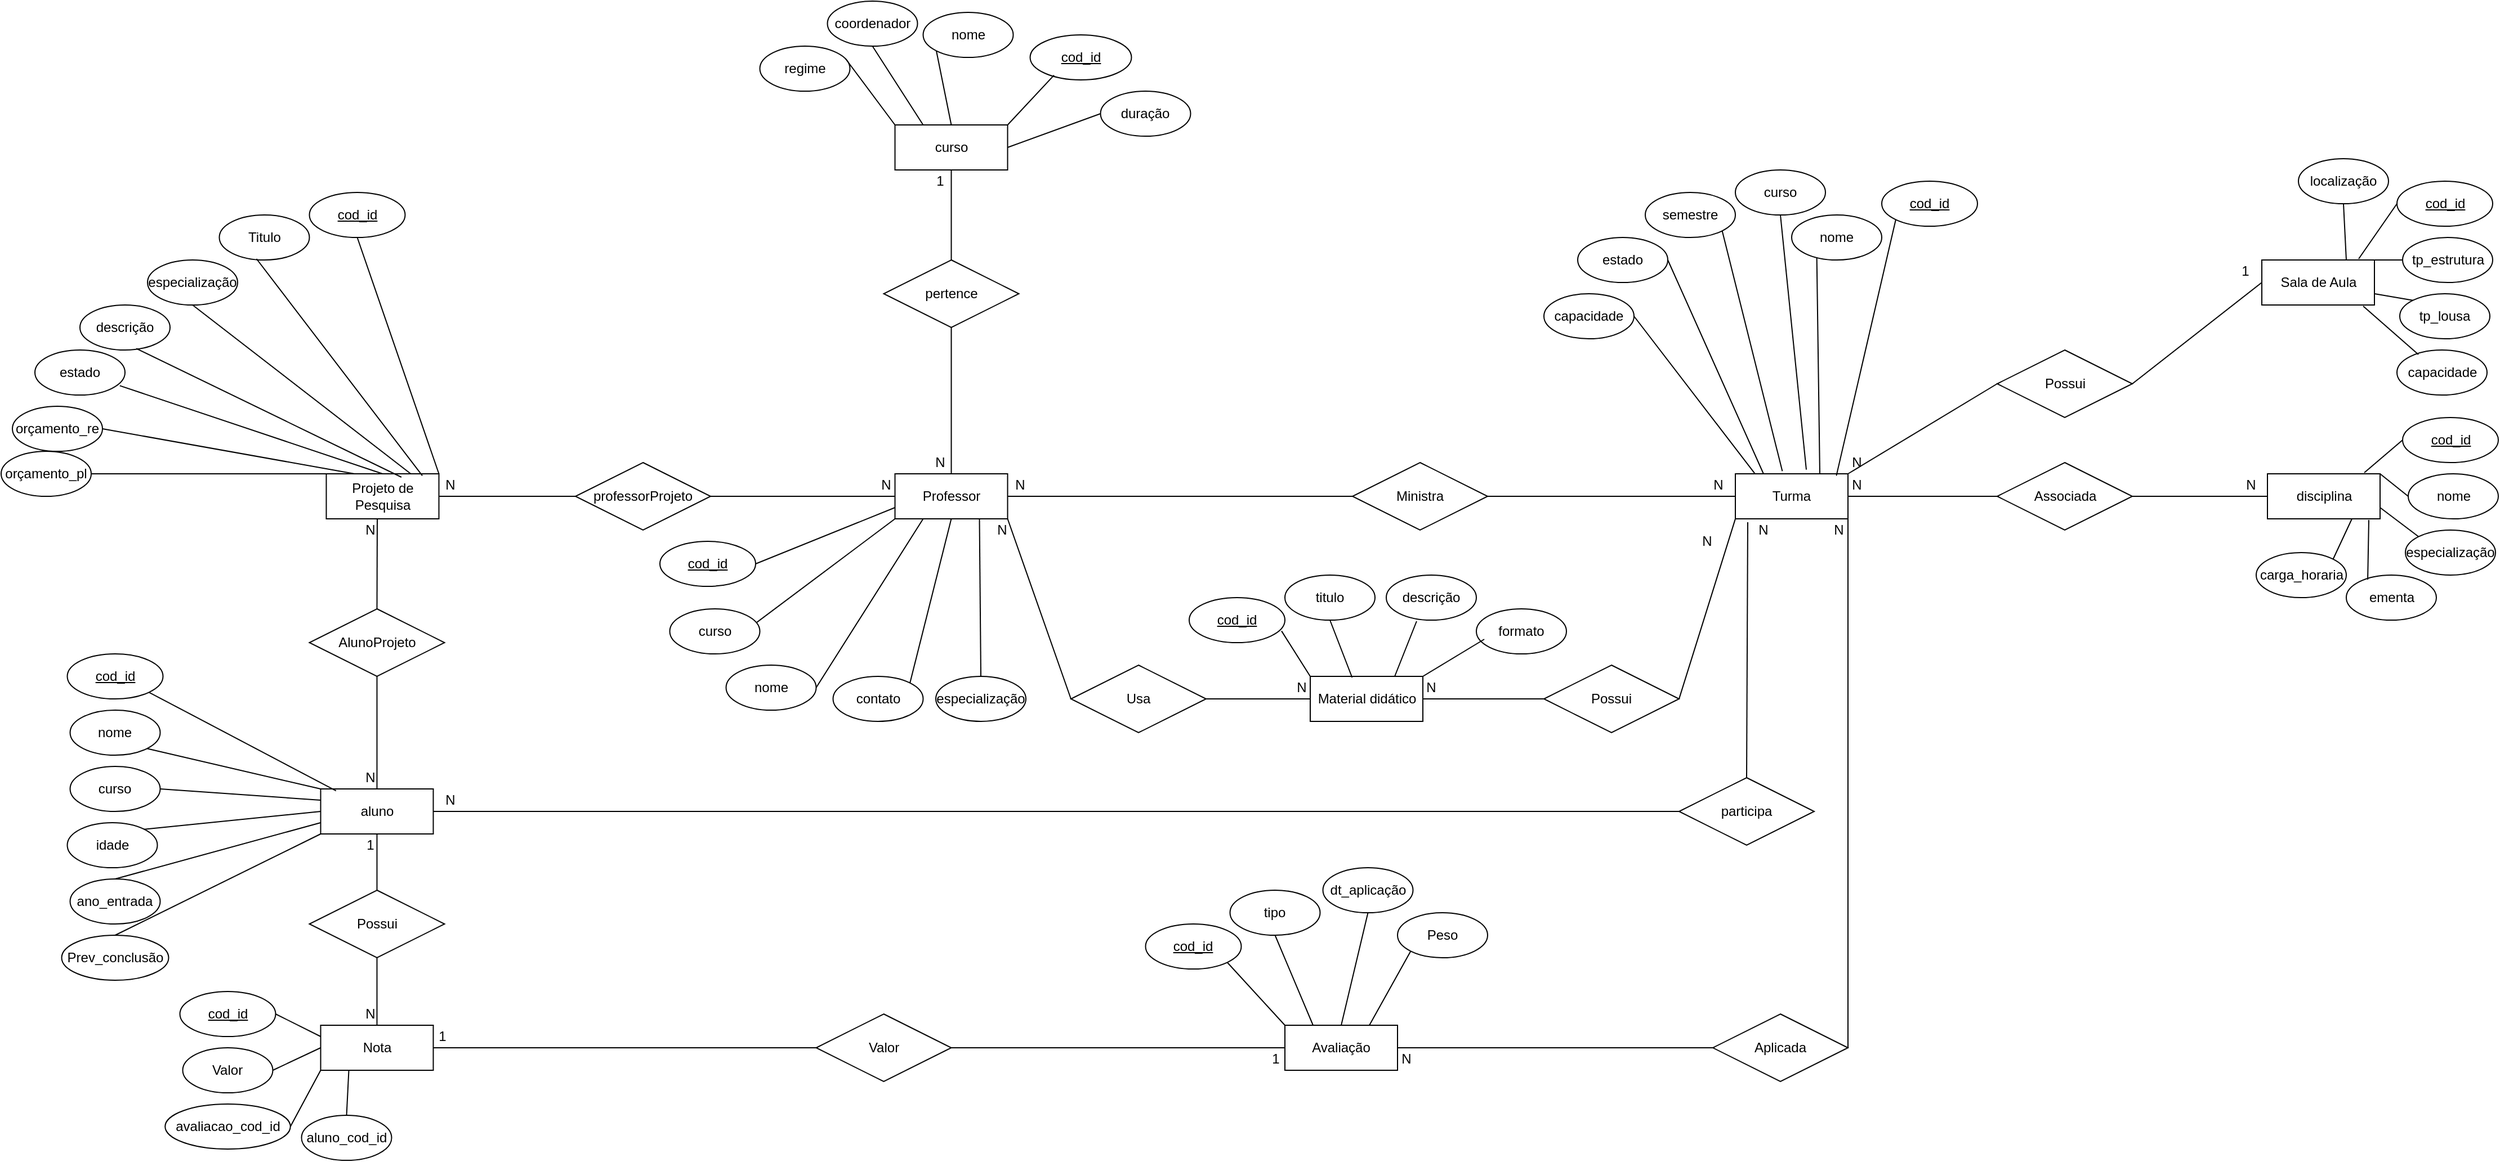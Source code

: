 <mxfile version="26.0.3">
  <diagram id="R2lEEEUBdFMjLlhIrx00" name="Page-1">
    <mxGraphModel dx="1688" dy="1549" grid="1" gridSize="10" guides="1" tooltips="1" connect="1" arrows="1" fold="1" page="1" pageScale="1" pageWidth="850" pageHeight="1100" math="0" shadow="0" extFonts="Permanent Marker^https://fonts.googleapis.com/css?family=Permanent+Marker">
      <root>
        <mxCell id="0" />
        <mxCell id="1" parent="0" />
        <mxCell id="5o25LRyIjc7nmiDNuip7-162" value="" style="group" parent="1" connectable="0" vertex="1">
          <mxGeometry x="1367.5" y="-440" width="205" height="190" as="geometry" />
        </mxCell>
        <mxCell id="5o25LRyIjc7nmiDNuip7-115" value="Sala de Aula" style="whiteSpace=wrap;html=1;align=center;" parent="5o25LRyIjc7nmiDNuip7-162" vertex="1">
          <mxGeometry y="70" width="100" height="40" as="geometry" />
        </mxCell>
        <mxCell id="5o25LRyIjc7nmiDNuip7-116" value="cod_id" style="ellipse;whiteSpace=wrap;html=1;align=center;fontStyle=4;" parent="5o25LRyIjc7nmiDNuip7-162" vertex="1">
          <mxGeometry x="120" width="85" height="40" as="geometry" />
        </mxCell>
        <mxCell id="5o25LRyIjc7nmiDNuip7-117" value="tp_estrutura" style="ellipse;whiteSpace=wrap;html=1;align=center;" parent="5o25LRyIjc7nmiDNuip7-162" vertex="1">
          <mxGeometry x="125" y="50" width="80" height="40" as="geometry" />
        </mxCell>
        <mxCell id="5o25LRyIjc7nmiDNuip7-118" value="tp_lousa" style="ellipse;whiteSpace=wrap;html=1;align=center;" parent="5o25LRyIjc7nmiDNuip7-162" vertex="1">
          <mxGeometry x="122.5" y="100" width="80" height="40" as="geometry" />
        </mxCell>
        <mxCell id="5o25LRyIjc7nmiDNuip7-119" value="capacidade" style="ellipse;whiteSpace=wrap;html=1;align=center;" parent="5o25LRyIjc7nmiDNuip7-162" vertex="1">
          <mxGeometry x="120" y="150" width="80" height="40" as="geometry" />
        </mxCell>
        <mxCell id="5o25LRyIjc7nmiDNuip7-120" value="" style="endArrow=none;html=1;rounded=0;exitX=0.86;exitY=-0.025;exitDx=0;exitDy=0;entryX=0;entryY=0.5;entryDx=0;entryDy=0;exitPerimeter=0;" parent="5o25LRyIjc7nmiDNuip7-162" source="5o25LRyIjc7nmiDNuip7-115" target="5o25LRyIjc7nmiDNuip7-116" edge="1">
          <mxGeometry relative="1" as="geometry">
            <mxPoint x="-107" y="37" as="sourcePoint" />
            <mxPoint x="-110" y="-10" as="targetPoint" />
          </mxGeometry>
        </mxCell>
        <mxCell id="5o25LRyIjc7nmiDNuip7-121" value="" style="endArrow=none;html=1;rounded=0;exitX=1;exitY=0;exitDx=0;exitDy=0;entryX=0;entryY=0.5;entryDx=0;entryDy=0;" parent="5o25LRyIjc7nmiDNuip7-162" source="5o25LRyIjc7nmiDNuip7-115" target="5o25LRyIjc7nmiDNuip7-117" edge="1">
          <mxGeometry relative="1" as="geometry">
            <mxPoint x="-97" y="47" as="sourcePoint" />
            <mxPoint x="-100" as="targetPoint" />
          </mxGeometry>
        </mxCell>
        <mxCell id="5o25LRyIjc7nmiDNuip7-122" value="" style="endArrow=none;html=1;rounded=0;exitX=1;exitY=0.75;exitDx=0;exitDy=0;entryX=0;entryY=0;entryDx=0;entryDy=0;" parent="5o25LRyIjc7nmiDNuip7-162" source="5o25LRyIjc7nmiDNuip7-115" target="5o25LRyIjc7nmiDNuip7-118" edge="1">
          <mxGeometry relative="1" as="geometry">
            <mxPoint x="-87" y="57" as="sourcePoint" />
            <mxPoint x="-90" y="10" as="targetPoint" />
          </mxGeometry>
        </mxCell>
        <mxCell id="5o25LRyIjc7nmiDNuip7-123" value="" style="endArrow=none;html=1;rounded=0;exitX=0.9;exitY=1.025;exitDx=0;exitDy=0;entryX=0.238;entryY=0.1;entryDx=0;entryDy=0;entryPerimeter=0;exitPerimeter=0;" parent="5o25LRyIjc7nmiDNuip7-162" source="5o25LRyIjc7nmiDNuip7-115" target="5o25LRyIjc7nmiDNuip7-119" edge="1">
          <mxGeometry relative="1" as="geometry">
            <mxPoint x="-77" y="67" as="sourcePoint" />
            <mxPoint x="-80" y="20" as="targetPoint" />
          </mxGeometry>
        </mxCell>
        <mxCell id="5o25LRyIjc7nmiDNuip7-124" value="localização" style="ellipse;whiteSpace=wrap;html=1;align=center;" parent="5o25LRyIjc7nmiDNuip7-162" vertex="1">
          <mxGeometry x="32.5" y="-20" width="80" height="40" as="geometry" />
        </mxCell>
        <mxCell id="5o25LRyIjc7nmiDNuip7-125" value="" style="endArrow=none;html=1;rounded=0;exitX=0.75;exitY=0;exitDx=0;exitDy=0;entryX=0.5;entryY=1;entryDx=0;entryDy=0;" parent="5o25LRyIjc7nmiDNuip7-162" source="5o25LRyIjc7nmiDNuip7-115" target="5o25LRyIjc7nmiDNuip7-124" edge="1">
          <mxGeometry relative="1" as="geometry">
            <mxPoint x="-110" y="130" as="sourcePoint" />
            <mxPoint x="-61" y="173" as="targetPoint" />
          </mxGeometry>
        </mxCell>
        <mxCell id="5o25LRyIjc7nmiDNuip7-164" value="" style="group" parent="1" connectable="0" vertex="1">
          <mxGeometry x="1362.5" y="-230" width="215" height="180" as="geometry" />
        </mxCell>
        <mxCell id="5o25LRyIjc7nmiDNuip7-39" value="disciplina" style="whiteSpace=wrap;html=1;align=center;" parent="5o25LRyIjc7nmiDNuip7-164" vertex="1">
          <mxGeometry x="10" y="50" width="100" height="40" as="geometry" />
        </mxCell>
        <mxCell id="5o25LRyIjc7nmiDNuip7-40" value="cod_id" style="ellipse;whiteSpace=wrap;html=1;align=center;fontStyle=4;" parent="5o25LRyIjc7nmiDNuip7-164" vertex="1">
          <mxGeometry x="130" width="85" height="40" as="geometry" />
        </mxCell>
        <mxCell id="5o25LRyIjc7nmiDNuip7-41" value="nome" style="ellipse;whiteSpace=wrap;html=1;align=center;" parent="5o25LRyIjc7nmiDNuip7-164" vertex="1">
          <mxGeometry x="135" y="50" width="80" height="40" as="geometry" />
        </mxCell>
        <mxCell id="5o25LRyIjc7nmiDNuip7-42" value="especialização" style="ellipse;whiteSpace=wrap;html=1;align=center;" parent="5o25LRyIjc7nmiDNuip7-164" vertex="1">
          <mxGeometry x="132.5" y="100" width="80" height="40" as="geometry" />
        </mxCell>
        <mxCell id="5o25LRyIjc7nmiDNuip7-43" value="ementa" style="ellipse;whiteSpace=wrap;html=1;align=center;" parent="5o25LRyIjc7nmiDNuip7-164" vertex="1">
          <mxGeometry x="80" y="140" width="80" height="40" as="geometry" />
        </mxCell>
        <mxCell id="5o25LRyIjc7nmiDNuip7-44" value="carga_horaria" style="ellipse;whiteSpace=wrap;html=1;align=center;" parent="5o25LRyIjc7nmiDNuip7-164" vertex="1">
          <mxGeometry y="120" width="80" height="40" as="geometry" />
        </mxCell>
        <mxCell id="5o25LRyIjc7nmiDNuip7-45" value="" style="endArrow=none;html=1;rounded=0;exitX=0.86;exitY=-0.025;exitDx=0;exitDy=0;entryX=0;entryY=0.5;entryDx=0;entryDy=0;exitPerimeter=0;" parent="5o25LRyIjc7nmiDNuip7-164" source="5o25LRyIjc7nmiDNuip7-39" target="5o25LRyIjc7nmiDNuip7-40" edge="1">
          <mxGeometry relative="1" as="geometry">
            <mxPoint x="-107" y="17" as="sourcePoint" />
            <mxPoint x="-110" y="-30" as="targetPoint" />
          </mxGeometry>
        </mxCell>
        <mxCell id="5o25LRyIjc7nmiDNuip7-46" value="" style="endArrow=none;html=1;rounded=0;exitX=1;exitY=0;exitDx=0;exitDy=0;entryX=0;entryY=0.5;entryDx=0;entryDy=0;" parent="5o25LRyIjc7nmiDNuip7-164" source="5o25LRyIjc7nmiDNuip7-39" target="5o25LRyIjc7nmiDNuip7-41" edge="1">
          <mxGeometry relative="1" as="geometry">
            <mxPoint x="-97" y="27" as="sourcePoint" />
            <mxPoint x="-100" y="-20" as="targetPoint" />
          </mxGeometry>
        </mxCell>
        <mxCell id="5o25LRyIjc7nmiDNuip7-47" value="" style="endArrow=none;html=1;rounded=0;exitX=1;exitY=0.75;exitDx=0;exitDy=0;entryX=0;entryY=0;entryDx=0;entryDy=0;" parent="5o25LRyIjc7nmiDNuip7-164" source="5o25LRyIjc7nmiDNuip7-39" target="5o25LRyIjc7nmiDNuip7-42" edge="1">
          <mxGeometry relative="1" as="geometry">
            <mxPoint x="-87" y="37" as="sourcePoint" />
            <mxPoint x="-90" y="-10" as="targetPoint" />
          </mxGeometry>
        </mxCell>
        <mxCell id="5o25LRyIjc7nmiDNuip7-48" value="" style="endArrow=none;html=1;rounded=0;exitX=0.9;exitY=1.025;exitDx=0;exitDy=0;entryX=0.238;entryY=0.1;entryDx=0;entryDy=0;entryPerimeter=0;exitPerimeter=0;" parent="5o25LRyIjc7nmiDNuip7-164" source="5o25LRyIjc7nmiDNuip7-39" target="5o25LRyIjc7nmiDNuip7-43" edge="1">
          <mxGeometry relative="1" as="geometry">
            <mxPoint x="-77" y="47" as="sourcePoint" />
            <mxPoint x="-80" as="targetPoint" />
          </mxGeometry>
        </mxCell>
        <mxCell id="5o25LRyIjc7nmiDNuip7-49" value="" style="endArrow=none;html=1;rounded=0;exitX=1;exitY=0;exitDx=0;exitDy=0;entryX=0.75;entryY=1;entryDx=0;entryDy=0;" parent="5o25LRyIjc7nmiDNuip7-164" source="5o25LRyIjc7nmiDNuip7-44" target="5o25LRyIjc7nmiDNuip7-39" edge="1">
          <mxGeometry relative="1" as="geometry">
            <mxPoint x="-67" y="57" as="sourcePoint" />
            <mxPoint x="-70" y="10" as="targetPoint" />
          </mxGeometry>
        </mxCell>
        <mxCell id="5o25LRyIjc7nmiDNuip7-255" value="N" style="text;html=1;align=center;verticalAlign=middle;whiteSpace=wrap;rounded=0;" parent="5o25LRyIjc7nmiDNuip7-164" vertex="1">
          <mxGeometry x="-20" y="50" width="30" height="20" as="geometry" />
        </mxCell>
        <mxCell id="5o25LRyIjc7nmiDNuip7-167" value="pertence" style="shape=rhombus;perimeter=rhombusPerimeter;whiteSpace=wrap;html=1;align=center;" parent="1" vertex="1">
          <mxGeometry x="143.75" y="-370" width="120" height="60" as="geometry" />
        </mxCell>
        <mxCell id="5o25LRyIjc7nmiDNuip7-169" value="" style="group" parent="1" connectable="0" vertex="1">
          <mxGeometry x="33.75" y="-600" width="382.5" height="150" as="geometry" />
        </mxCell>
        <mxCell id="5o25LRyIjc7nmiDNuip7-29" value="cod_id" style="ellipse;whiteSpace=wrap;html=1;align=center;fontStyle=4;fixDash=0;" parent="5o25LRyIjc7nmiDNuip7-169" vertex="1">
          <mxGeometry x="240" y="30" width="90" height="40" as="geometry" />
        </mxCell>
        <mxCell id="5o25LRyIjc7nmiDNuip7-8" value="" style="endArrow=none;html=1;rounded=0;exitX=0.236;exitY=0.895;exitDx=0;exitDy=0;entryX=1;entryY=0;entryDx=0;entryDy=0;fixDash=0;exitPerimeter=0;" parent="5o25LRyIjc7nmiDNuip7-169" source="5o25LRyIjc7nmiDNuip7-29" target="5o25LRyIjc7nmiDNuip7-1" edge="1">
          <mxGeometry relative="1" as="geometry">
            <mxPoint x="80" y="60" as="sourcePoint" />
            <mxPoint x="450" y="150" as="targetPoint" />
          </mxGeometry>
        </mxCell>
        <mxCell id="5o25LRyIjc7nmiDNuip7-25" value="nome" style="ellipse;whiteSpace=wrap;html=1;align=center;fixDash=0;" parent="5o25LRyIjc7nmiDNuip7-169" vertex="1">
          <mxGeometry x="145" y="10" width="80" height="40" as="geometry" />
        </mxCell>
        <mxCell id="5o25LRyIjc7nmiDNuip7-9" value="" style="endArrow=none;html=1;rounded=0;exitX=0;exitY=1;exitDx=0;exitDy=0;entryX=0.5;entryY=0;entryDx=0;entryDy=0;fixDash=0;" parent="5o25LRyIjc7nmiDNuip7-169" source="5o25LRyIjc7nmiDNuip7-25" target="5o25LRyIjc7nmiDNuip7-1" edge="1">
          <mxGeometry relative="1" as="geometry">
            <mxPoint x="190" y="40" as="sourcePoint" />
            <mxPoint x="230" y="50" as="targetPoint" />
          </mxGeometry>
        </mxCell>
        <mxCell id="5o25LRyIjc7nmiDNuip7-13" value="" style="endArrow=none;html=1;rounded=0;exitX=0;exitY=0.5;exitDx=0;exitDy=0;entryX=1;entryY=0.5;entryDx=0;entryDy=0;fixDash=0;" parent="5o25LRyIjc7nmiDNuip7-169" source="5o25LRyIjc7nmiDNuip7-28" target="5o25LRyIjc7nmiDNuip7-1" edge="1">
          <mxGeometry relative="1" as="geometry">
            <mxPoint x="120" y="220" as="sourcePoint" />
            <mxPoint x="340" y="180" as="targetPoint" />
          </mxGeometry>
        </mxCell>
        <mxCell id="5o25LRyIjc7nmiDNuip7-28" value="duração" style="ellipse;whiteSpace=wrap;html=1;align=center;fixDash=0;" parent="5o25LRyIjc7nmiDNuip7-169" vertex="1">
          <mxGeometry x="302.5" y="80" width="80" height="40" as="geometry" />
        </mxCell>
        <mxCell id="5o25LRyIjc7nmiDNuip7-1" value="curso" style="whiteSpace=wrap;html=1;align=center;fixDash=0;container=0;" parent="5o25LRyIjc7nmiDNuip7-169" vertex="1">
          <mxGeometry x="120" y="110" width="100" height="40" as="geometry" />
        </mxCell>
        <mxCell id="5o25LRyIjc7nmiDNuip7-26" value="coordenador" style="ellipse;whiteSpace=wrap;html=1;align=center;fixDash=0;" parent="5o25LRyIjc7nmiDNuip7-169" vertex="1">
          <mxGeometry x="60" width="80" height="40" as="geometry" />
        </mxCell>
        <mxCell id="5o25LRyIjc7nmiDNuip7-27" value="regime" style="ellipse;whiteSpace=wrap;html=1;align=center;fixDash=0;" parent="5o25LRyIjc7nmiDNuip7-169" vertex="1">
          <mxGeometry y="40" width="80" height="40" as="geometry" />
        </mxCell>
        <mxCell id="5o25LRyIjc7nmiDNuip7-10" value="" style="endArrow=none;html=1;rounded=0;exitX=0.5;exitY=1;exitDx=0;exitDy=0;entryX=0.25;entryY=0;entryDx=0;entryDy=0;fixDash=0;" parent="5o25LRyIjc7nmiDNuip7-169" source="5o25LRyIjc7nmiDNuip7-26" target="5o25LRyIjc7nmiDNuip7-1" edge="1">
          <mxGeometry relative="1" as="geometry">
            <mxPoint x="80" y="160" as="sourcePoint" />
            <mxPoint x="470" y="170" as="targetPoint" />
          </mxGeometry>
        </mxCell>
        <mxCell id="5o25LRyIjc7nmiDNuip7-11" value="" style="endArrow=none;html=1;rounded=0;exitX=0.95;exitY=0.275;exitDx=0;exitDy=0;entryX=0;entryY=0;entryDx=0;entryDy=0;exitPerimeter=0;fixDash=0;" parent="5o25LRyIjc7nmiDNuip7-169" source="5o25LRyIjc7nmiDNuip7-27" target="5o25LRyIjc7nmiDNuip7-1" edge="1">
          <mxGeometry relative="1" as="geometry">
            <mxPoint x="80" y="210" as="sourcePoint" />
            <mxPoint x="480" y="180" as="targetPoint" />
          </mxGeometry>
        </mxCell>
        <mxCell id="5o25LRyIjc7nmiDNuip7-170" value="" style="endArrow=none;html=1;rounded=0;exitX=0.5;exitY=0;exitDx=0;exitDy=0;entryX=0.5;entryY=1;entryDx=0;entryDy=0;" parent="1" source="5o25LRyIjc7nmiDNuip7-167" target="5o25LRyIjc7nmiDNuip7-1" edge="1">
          <mxGeometry relative="1" as="geometry">
            <mxPoint x="353.75" y="-370" as="sourcePoint" />
            <mxPoint x="388.75" y="-440" as="targetPoint" />
          </mxGeometry>
        </mxCell>
        <mxCell id="5o25LRyIjc7nmiDNuip7-171" value="" style="endArrow=none;html=1;rounded=0;exitX=0.5;exitY=0;exitDx=0;exitDy=0;entryX=0.5;entryY=1;entryDx=0;entryDy=0;" parent="1" source="5o25LRyIjc7nmiDNuip7-14" target="5o25LRyIjc7nmiDNuip7-167" edge="1">
          <mxGeometry relative="1" as="geometry">
            <mxPoint x="373.75" y="-340" as="sourcePoint" />
            <mxPoint x="408.75" y="-410" as="targetPoint" />
          </mxGeometry>
        </mxCell>
        <mxCell id="5o25LRyIjc7nmiDNuip7-172" value="professorProjeto" style="shape=rhombus;perimeter=rhombusPerimeter;whiteSpace=wrap;html=1;align=center;" parent="1" vertex="1">
          <mxGeometry x="-130" y="-190" width="120" height="60" as="geometry" />
        </mxCell>
        <mxCell id="5o25LRyIjc7nmiDNuip7-174" value="" style="endArrow=none;html=1;rounded=0;exitX=1;exitY=0.5;exitDx=0;exitDy=0;entryX=0;entryY=0.5;entryDx=0;entryDy=0;" parent="1" source="5o25LRyIjc7nmiDNuip7-139" target="5o25LRyIjc7nmiDNuip7-172" edge="1">
          <mxGeometry relative="1" as="geometry">
            <mxPoint x="-156.25" y="-220" as="sourcePoint" />
            <mxPoint x="-156.25" y="-350" as="targetPoint" />
          </mxGeometry>
        </mxCell>
        <mxCell id="5o25LRyIjc7nmiDNuip7-179" value="Ministra" style="shape=rhombus;perimeter=rhombusPerimeter;whiteSpace=wrap;html=1;align=center;" parent="1" vertex="1">
          <mxGeometry x="560" y="-190" width="120" height="60" as="geometry" />
        </mxCell>
        <mxCell id="5o25LRyIjc7nmiDNuip7-181" value="" style="endArrow=none;html=1;rounded=0;exitX=1;exitY=0.5;exitDx=0;exitDy=0;entryX=0;entryY=0.5;entryDx=0;entryDy=0;" parent="1" source="5o25LRyIjc7nmiDNuip7-179" target="5o25LRyIjc7nmiDNuip7-50" edge="1">
          <mxGeometry relative="1" as="geometry">
            <mxPoint x="753" as="sourcePoint" />
            <mxPoint x="810" y="-160" as="targetPoint" />
          </mxGeometry>
        </mxCell>
        <mxCell id="5o25LRyIjc7nmiDNuip7-182" value="" style="endArrow=none;html=1;rounded=0;exitX=0;exitY=0.5;exitDx=0;exitDy=0;entryX=1;entryY=0.5;entryDx=0;entryDy=0;" parent="1" source="5o25LRyIjc7nmiDNuip7-179" target="5o25LRyIjc7nmiDNuip7-14" edge="1">
          <mxGeometry relative="1" as="geometry">
            <mxPoint x="373.75" y="-160" as="sourcePoint" />
            <mxPoint x="463.75" y="-90" as="targetPoint" />
          </mxGeometry>
        </mxCell>
        <mxCell id="5o25LRyIjc7nmiDNuip7-183" value="Associada" style="shape=rhombus;perimeter=rhombusPerimeter;whiteSpace=wrap;html=1;align=center;" parent="1" vertex="1">
          <mxGeometry x="1132.5" y="-190" width="120" height="60" as="geometry" />
        </mxCell>
        <mxCell id="5o25LRyIjc7nmiDNuip7-184" value="" style="endArrow=none;html=1;rounded=0;exitX=0;exitY=0.5;exitDx=0;exitDy=0;entryX=1;entryY=0.5;entryDx=0;entryDy=0;" parent="1" source="5o25LRyIjc7nmiDNuip7-183" target="5o25LRyIjc7nmiDNuip7-50" edge="1">
          <mxGeometry relative="1" as="geometry">
            <mxPoint x="865.5" y="20" as="sourcePoint" />
            <mxPoint x="752.5" y="-80" as="targetPoint" />
          </mxGeometry>
        </mxCell>
        <mxCell id="5o25LRyIjc7nmiDNuip7-185" value="" style="endArrow=none;html=1;rounded=0;exitX=0;exitY=0.5;exitDx=0;exitDy=0;entryX=1;entryY=0.5;entryDx=0;entryDy=0;" parent="1" source="5o25LRyIjc7nmiDNuip7-39" target="5o25LRyIjc7nmiDNuip7-183" edge="1">
          <mxGeometry relative="1" as="geometry">
            <mxPoint x="875.5" y="30" as="sourcePoint" />
            <mxPoint x="762.5" y="-70" as="targetPoint" />
          </mxGeometry>
        </mxCell>
        <mxCell id="5o25LRyIjc7nmiDNuip7-186" value="Possui" style="shape=rhombus;perimeter=rhombusPerimeter;whiteSpace=wrap;html=1;align=center;" parent="1" vertex="1">
          <mxGeometry x="1132.5" y="-290" width="120" height="60" as="geometry" />
        </mxCell>
        <mxCell id="5o25LRyIjc7nmiDNuip7-187" value="" style="endArrow=none;html=1;rounded=0;exitX=0;exitY=0.5;exitDx=0;exitDy=0;entryX=1;entryY=0.5;entryDx=0;entryDy=0;" parent="1" source="5o25LRyIjc7nmiDNuip7-115" target="5o25LRyIjc7nmiDNuip7-186" edge="1">
          <mxGeometry relative="1" as="geometry">
            <mxPoint x="1120" y="-60" as="sourcePoint" />
            <mxPoint x="1000" y="-60" as="targetPoint" />
          </mxGeometry>
        </mxCell>
        <mxCell id="5o25LRyIjc7nmiDNuip7-188" value="" style="endArrow=none;html=1;rounded=0;exitX=0;exitY=0.5;exitDx=0;exitDy=0;entryX=1;entryY=0;entryDx=0;entryDy=0;" parent="1" source="5o25LRyIjc7nmiDNuip7-186" target="5o25LRyIjc7nmiDNuip7-50" edge="1">
          <mxGeometry relative="1" as="geometry">
            <mxPoint x="1130" y="-50" as="sourcePoint" />
            <mxPoint x="1062.5" y="-190" as="targetPoint" />
          </mxGeometry>
        </mxCell>
        <mxCell id="5o25LRyIjc7nmiDNuip7-55" value="nome" style="ellipse;whiteSpace=wrap;html=1;align=center;container=0;" parent="1" vertex="1">
          <mxGeometry x="950" y="-410" width="80" height="40" as="geometry" />
        </mxCell>
        <mxCell id="5o25LRyIjc7nmiDNuip7-58" value="" style="endArrow=none;html=1;rounded=0;exitX=0.75;exitY=0;exitDx=0;exitDy=0;entryX=0.279;entryY=0.958;entryDx=0;entryDy=0;entryPerimeter=0;" parent="1" source="5o25LRyIjc7nmiDNuip7-50" target="5o25LRyIjc7nmiDNuip7-55" edge="1">
          <mxGeometry relative="1" as="geometry">
            <mxPoint x="1120" y="-220" as="sourcePoint" />
            <mxPoint x="1144" y="-290" as="targetPoint" />
          </mxGeometry>
        </mxCell>
        <mxCell id="5o25LRyIjc7nmiDNuip7-194" value="Usa" style="shape=rhombus;perimeter=rhombusPerimeter;whiteSpace=wrap;html=1;align=center;" parent="1" vertex="1">
          <mxGeometry x="310" y="-10" width="120" height="60" as="geometry" />
        </mxCell>
        <mxCell id="5o25LRyIjc7nmiDNuip7-195" value="Possui" style="shape=rhombus;perimeter=rhombusPerimeter;whiteSpace=wrap;html=1;align=center;" parent="1" vertex="1">
          <mxGeometry x="730" y="-10" width="120" height="60" as="geometry" />
        </mxCell>
        <mxCell id="5o25LRyIjc7nmiDNuip7-200" value="" style="group" parent="1" connectable="0" vertex="1">
          <mxGeometry x="415" y="-90" width="335" height="130" as="geometry" />
        </mxCell>
        <mxCell id="5o25LRyIjc7nmiDNuip7-198" value="" style="endArrow=none;html=1;rounded=0;exitX=1;exitY=0.5;exitDx=0;exitDy=0;entryX=0;entryY=0.5;entryDx=0;entryDy=0;" parent="5o25LRyIjc7nmiDNuip7-200" source="5o25LRyIjc7nmiDNuip7-194" target="5o25LRyIjc7nmiDNuip7-126" edge="1">
          <mxGeometry relative="1" as="geometry">
            <mxPoint x="-25" y="270" as="sourcePoint" />
            <mxPoint x="-145" y="270" as="targetPoint" />
          </mxGeometry>
        </mxCell>
        <mxCell id="5o25LRyIjc7nmiDNuip7-199" value="" style="endArrow=none;html=1;rounded=0;exitX=1;exitY=0.5;exitDx=0;exitDy=0;entryX=0;entryY=0.5;entryDx=0;entryDy=0;" parent="5o25LRyIjc7nmiDNuip7-200" source="5o25LRyIjc7nmiDNuip7-126" target="5o25LRyIjc7nmiDNuip7-195" edge="1">
          <mxGeometry relative="1" as="geometry">
            <mxPoint x="-15" y="280" as="sourcePoint" />
            <mxPoint x="-135" y="280" as="targetPoint" />
          </mxGeometry>
        </mxCell>
        <mxCell id="5o25LRyIjc7nmiDNuip7-126" value="Material didático" style="whiteSpace=wrap;html=1;align=center;" parent="5o25LRyIjc7nmiDNuip7-200" vertex="1">
          <mxGeometry x="107.5" y="90" width="100" height="40" as="geometry" />
        </mxCell>
        <mxCell id="5o25LRyIjc7nmiDNuip7-127" value="descrição" style="ellipse;whiteSpace=wrap;html=1;align=center;" parent="5o25LRyIjc7nmiDNuip7-200" vertex="1">
          <mxGeometry x="175" width="80" height="40" as="geometry" />
        </mxCell>
        <mxCell id="5o25LRyIjc7nmiDNuip7-128" value="formato" style="ellipse;whiteSpace=wrap;html=1;align=center;" parent="5o25LRyIjc7nmiDNuip7-200" vertex="1">
          <mxGeometry x="255" y="30" width="80" height="40" as="geometry" />
        </mxCell>
        <mxCell id="5o25LRyIjc7nmiDNuip7-131" value="titulo" style="ellipse;whiteSpace=wrap;html=1;align=center;" parent="5o25LRyIjc7nmiDNuip7-200" vertex="1">
          <mxGeometry x="85" width="80" height="40" as="geometry" />
        </mxCell>
        <mxCell id="5o25LRyIjc7nmiDNuip7-132" value="cod_id" style="ellipse;whiteSpace=wrap;html=1;align=center;fontStyle=4;" parent="5o25LRyIjc7nmiDNuip7-200" vertex="1">
          <mxGeometry y="20" width="85" height="40" as="geometry" />
        </mxCell>
        <mxCell id="5o25LRyIjc7nmiDNuip7-133" value="" style="endArrow=none;html=1;rounded=0;entryX=0.965;entryY=0.742;entryDx=0;entryDy=0;exitX=0;exitY=0;exitDx=0;exitDy=0;entryPerimeter=0;" parent="5o25LRyIjc7nmiDNuip7-200" source="5o25LRyIjc7nmiDNuip7-126" target="5o25LRyIjc7nmiDNuip7-132" edge="1">
          <mxGeometry relative="1" as="geometry">
            <mxPoint x="162.5" y="70" as="sourcePoint" />
            <mxPoint x="331.5" y="-30" as="targetPoint" />
          </mxGeometry>
        </mxCell>
        <mxCell id="5o25LRyIjc7nmiDNuip7-134" value="" style="endArrow=none;html=1;rounded=0;exitX=0.372;exitY=0.025;exitDx=0;exitDy=0;entryX=0.5;entryY=1;entryDx=0;entryDy=0;exitPerimeter=0;" parent="5o25LRyIjc7nmiDNuip7-200" source="5o25LRyIjc7nmiDNuip7-126" target="5o25LRyIjc7nmiDNuip7-131" edge="1">
          <mxGeometry relative="1" as="geometry">
            <mxPoint x="327.5" y="50" as="sourcePoint" />
            <mxPoint x="351.5" y="-20" as="targetPoint" />
          </mxGeometry>
        </mxCell>
        <mxCell id="5o25LRyIjc7nmiDNuip7-135" value="" style="endArrow=none;html=1;rounded=0;exitX=0.75;exitY=0;exitDx=0;exitDy=0;entryX=0.337;entryY=1.025;entryDx=0;entryDy=0;entryPerimeter=0;" parent="5o25LRyIjc7nmiDNuip7-200" source="5o25LRyIjc7nmiDNuip7-126" target="5o25LRyIjc7nmiDNuip7-127" edge="1">
          <mxGeometry relative="1" as="geometry">
            <mxPoint x="337.5" y="60" as="sourcePoint" />
            <mxPoint x="361.5" y="-10" as="targetPoint" />
          </mxGeometry>
        </mxCell>
        <mxCell id="5o25LRyIjc7nmiDNuip7-136" value="" style="endArrow=none;html=1;rounded=0;exitX=1;exitY=0;exitDx=0;exitDy=0;entryX=0.088;entryY=0.675;entryDx=0;entryDy=0;entryPerimeter=0;" parent="5o25LRyIjc7nmiDNuip7-200" source="5o25LRyIjc7nmiDNuip7-126" target="5o25LRyIjc7nmiDNuip7-128" edge="1">
          <mxGeometry relative="1" as="geometry">
            <mxPoint x="347.5" y="70" as="sourcePoint" />
            <mxPoint x="371.5" as="targetPoint" />
          </mxGeometry>
        </mxCell>
        <mxCell id="5o25LRyIjc7nmiDNuip7-251" value="N" style="text;html=1;align=center;verticalAlign=middle;whiteSpace=wrap;rounded=0;" parent="5o25LRyIjc7nmiDNuip7-200" vertex="1">
          <mxGeometry x="85" y="90" width="30" height="20" as="geometry" />
        </mxCell>
        <mxCell id="5o25LRyIjc7nmiDNuip7-254" value="N" style="text;html=1;align=center;verticalAlign=middle;whiteSpace=wrap;rounded=0;" parent="5o25LRyIjc7nmiDNuip7-200" vertex="1">
          <mxGeometry x="200" y="90" width="30" height="20" as="geometry" />
        </mxCell>
        <mxCell id="5o25LRyIjc7nmiDNuip7-201" value="AlunoProjeto" style="shape=rhombus;perimeter=rhombusPerimeter;whiteSpace=wrap;html=1;align=center;" parent="1" vertex="1">
          <mxGeometry x="-366.25" y="-60" width="120" height="60" as="geometry" />
        </mxCell>
        <mxCell id="5o25LRyIjc7nmiDNuip7-139" value="Projeto de Pesquisa" style="whiteSpace=wrap;html=1;align=center;" parent="1" vertex="1">
          <mxGeometry x="-351.25" y="-180" width="100" height="40" as="geometry" />
        </mxCell>
        <mxCell id="5o25LRyIjc7nmiDNuip7-140" value="cod_id" style="ellipse;whiteSpace=wrap;html=1;align=center;fontStyle=4;" parent="1" vertex="1">
          <mxGeometry x="-366.25" y="-430" width="85" height="40" as="geometry" />
        </mxCell>
        <mxCell id="5o25LRyIjc7nmiDNuip7-141" value="Titulo" style="ellipse;whiteSpace=wrap;html=1;align=center;" parent="1" vertex="1">
          <mxGeometry x="-446.25" y="-410" width="80" height="40" as="geometry" />
        </mxCell>
        <mxCell id="5o25LRyIjc7nmiDNuip7-142" value="especialização" style="ellipse;whiteSpace=wrap;html=1;align=center;" parent="1" vertex="1">
          <mxGeometry x="-510" y="-370" width="80" height="40" as="geometry" />
        </mxCell>
        <mxCell id="5o25LRyIjc7nmiDNuip7-143" value="descrição" style="ellipse;whiteSpace=wrap;html=1;align=center;" parent="1" vertex="1">
          <mxGeometry x="-570" y="-330" width="80" height="40" as="geometry" />
        </mxCell>
        <mxCell id="5o25LRyIjc7nmiDNuip7-144" value="" style="endArrow=none;html=1;rounded=0;exitX=1;exitY=0;exitDx=0;exitDy=0;entryX=0.5;entryY=1;entryDx=0;entryDy=0;" parent="1" source="5o25LRyIjc7nmiDNuip7-139" target="5o25LRyIjc7nmiDNuip7-140" edge="1">
          <mxGeometry relative="1" as="geometry">
            <mxPoint x="-458.25" y="-213" as="sourcePoint" />
            <mxPoint x="-461.25" y="-260" as="targetPoint" />
          </mxGeometry>
        </mxCell>
        <mxCell id="5o25LRyIjc7nmiDNuip7-145" value="" style="endArrow=none;html=1;rounded=0;exitX=0.853;exitY=0.042;exitDx=0;exitDy=0;entryX=0.413;entryY=0.975;entryDx=0;entryDy=0;exitPerimeter=0;entryPerimeter=0;" parent="1" source="5o25LRyIjc7nmiDNuip7-139" target="5o25LRyIjc7nmiDNuip7-141" edge="1">
          <mxGeometry relative="1" as="geometry">
            <mxPoint x="-448.25" y="-203" as="sourcePoint" />
            <mxPoint x="-451.25" y="-250" as="targetPoint" />
          </mxGeometry>
        </mxCell>
        <mxCell id="5o25LRyIjc7nmiDNuip7-146" value="" style="endArrow=none;html=1;rounded=0;exitX=0.75;exitY=0;exitDx=0;exitDy=0;entryX=0.5;entryY=1;entryDx=0;entryDy=0;" parent="1" source="5o25LRyIjc7nmiDNuip7-139" target="5o25LRyIjc7nmiDNuip7-142" edge="1">
          <mxGeometry relative="1" as="geometry">
            <mxPoint x="-438.25" y="-193" as="sourcePoint" />
            <mxPoint x="-441.25" y="-240" as="targetPoint" />
          </mxGeometry>
        </mxCell>
        <mxCell id="5o25LRyIjc7nmiDNuip7-147" value="" style="endArrow=none;html=1;rounded=0;exitX=0.667;exitY=0.075;exitDx=0;exitDy=0;entryX=0.625;entryY=0.967;entryDx=0;entryDy=0;exitPerimeter=0;entryPerimeter=0;" parent="1" source="5o25LRyIjc7nmiDNuip7-139" target="5o25LRyIjc7nmiDNuip7-143" edge="1">
          <mxGeometry relative="1" as="geometry">
            <mxPoint x="-428.25" y="-183" as="sourcePoint" />
            <mxPoint x="-431.25" y="-230" as="targetPoint" />
          </mxGeometry>
        </mxCell>
        <mxCell id="5o25LRyIjc7nmiDNuip7-148" value="orçamento_pl" style="ellipse;whiteSpace=wrap;html=1;align=center;" parent="1" vertex="1">
          <mxGeometry x="-640" y="-200" width="80" height="40" as="geometry" />
        </mxCell>
        <mxCell id="5o25LRyIjc7nmiDNuip7-149" value="" style="endArrow=none;html=1;rounded=0;exitX=0;exitY=0;exitDx=0;exitDy=0;entryX=1;entryY=0.5;entryDx=0;entryDy=0;" parent="1" source="5o25LRyIjc7nmiDNuip7-139" target="5o25LRyIjc7nmiDNuip7-148" edge="1">
          <mxGeometry relative="1" as="geometry">
            <mxPoint x="-461.25" y="-120" as="sourcePoint" />
            <mxPoint x="-486.25" y="-250" as="targetPoint" />
          </mxGeometry>
        </mxCell>
        <mxCell id="5o25LRyIjc7nmiDNuip7-150" value="orçamento_re" style="ellipse;whiteSpace=wrap;html=1;align=center;" parent="1" vertex="1">
          <mxGeometry x="-630" y="-240" width="80" height="40" as="geometry" />
        </mxCell>
        <mxCell id="5o25LRyIjc7nmiDNuip7-151" value="estado" style="ellipse;whiteSpace=wrap;html=1;align=center;" parent="1" vertex="1">
          <mxGeometry x="-610" y="-290" width="80" height="40" as="geometry" />
        </mxCell>
        <mxCell id="5o25LRyIjc7nmiDNuip7-152" value="" style="endArrow=none;html=1;rounded=0;exitX=0.5;exitY=0;exitDx=0;exitDy=0;entryX=0.942;entryY=0.792;entryDx=0;entryDy=0;entryPerimeter=0;" parent="1" source="5o25LRyIjc7nmiDNuip7-139" target="5o25LRyIjc7nmiDNuip7-151" edge="1">
          <mxGeometry relative="1" as="geometry">
            <mxPoint x="-456.25" y="-270" as="sourcePoint" />
            <mxPoint x="-461.25" y="-230" as="targetPoint" />
          </mxGeometry>
        </mxCell>
        <mxCell id="5o25LRyIjc7nmiDNuip7-153" value="" style="endArrow=none;html=1;rounded=0;exitX=0.25;exitY=0;exitDx=0;exitDy=0;entryX=1;entryY=0.5;entryDx=0;entryDy=0;" parent="1" source="5o25LRyIjc7nmiDNuip7-139" target="5o25LRyIjc7nmiDNuip7-150" edge="1">
          <mxGeometry relative="1" as="geometry">
            <mxPoint x="-446.25" y="-260" as="sourcePoint" />
            <mxPoint x="-451.25" y="-220" as="targetPoint" />
          </mxGeometry>
        </mxCell>
        <mxCell id="5o25LRyIjc7nmiDNuip7-202" value="" style="group" parent="1" connectable="0" vertex="1">
          <mxGeometry x="-586.25" y="-20" width="340" height="290" as="geometry" />
        </mxCell>
        <mxCell id="5o25LRyIjc7nmiDNuip7-63" value="aluno" style="whiteSpace=wrap;html=1;align=center;" parent="5o25LRyIjc7nmiDNuip7-202" vertex="1">
          <mxGeometry x="230" y="120" width="100" height="40" as="geometry" />
        </mxCell>
        <mxCell id="5o25LRyIjc7nmiDNuip7-64" value="curso" style="ellipse;whiteSpace=wrap;html=1;align=center;" parent="5o25LRyIjc7nmiDNuip7-202" vertex="1">
          <mxGeometry x="7.5" y="100" width="80" height="40" as="geometry" />
        </mxCell>
        <mxCell id="5o25LRyIjc7nmiDNuip7-65" value="idade" style="ellipse;whiteSpace=wrap;html=1;align=center;" parent="5o25LRyIjc7nmiDNuip7-202" vertex="1">
          <mxGeometry x="5" y="150" width="80" height="40" as="geometry" />
        </mxCell>
        <mxCell id="5o25LRyIjc7nmiDNuip7-66" value="ano_entrada" style="ellipse;whiteSpace=wrap;html=1;align=center;" parent="5o25LRyIjc7nmiDNuip7-202" vertex="1">
          <mxGeometry x="7.5" y="200" width="80" height="40" as="geometry" />
        </mxCell>
        <mxCell id="5o25LRyIjc7nmiDNuip7-67" value="Prev_conclusão" style="ellipse;whiteSpace=wrap;html=1;align=center;" parent="5o25LRyIjc7nmiDNuip7-202" vertex="1">
          <mxGeometry y="250" width="95" height="40" as="geometry" />
        </mxCell>
        <mxCell id="5o25LRyIjc7nmiDNuip7-68" value="nome" style="ellipse;whiteSpace=wrap;html=1;align=center;" parent="5o25LRyIjc7nmiDNuip7-202" vertex="1">
          <mxGeometry x="7.5" y="50" width="80" height="40" as="geometry" />
        </mxCell>
        <mxCell id="5o25LRyIjc7nmiDNuip7-69" value="cod_id" style="ellipse;whiteSpace=wrap;html=1;align=center;fontStyle=4;" parent="5o25LRyIjc7nmiDNuip7-202" vertex="1">
          <mxGeometry x="5" width="85" height="40" as="geometry" />
        </mxCell>
        <mxCell id="5o25LRyIjc7nmiDNuip7-70" value="" style="endArrow=none;html=1;rounded=0;exitX=0.137;exitY=0.042;exitDx=0;exitDy=0;entryX=1;entryY=1;entryDx=0;entryDy=0;exitPerimeter=0;" parent="5o25LRyIjc7nmiDNuip7-202" source="5o25LRyIjc7nmiDNuip7-63" target="5o25LRyIjc7nmiDNuip7-69" edge="1">
          <mxGeometry relative="1" as="geometry">
            <mxPoint x="430" y="70" as="sourcePoint" />
            <mxPoint x="454" as="targetPoint" />
          </mxGeometry>
        </mxCell>
        <mxCell id="5o25LRyIjc7nmiDNuip7-71" value="" style="endArrow=none;html=1;rounded=0;exitX=0;exitY=0;exitDx=0;exitDy=0;entryX=1;entryY=1;entryDx=0;entryDy=0;" parent="5o25LRyIjc7nmiDNuip7-202" source="5o25LRyIjc7nmiDNuip7-63" target="5o25LRyIjc7nmiDNuip7-68" edge="1">
          <mxGeometry relative="1" as="geometry">
            <mxPoint x="450" y="80" as="sourcePoint" />
            <mxPoint x="474" y="10" as="targetPoint" />
          </mxGeometry>
        </mxCell>
        <mxCell id="5o25LRyIjc7nmiDNuip7-72" value="" style="endArrow=none;html=1;rounded=0;exitX=0;exitY=0.25;exitDx=0;exitDy=0;entryX=1;entryY=0.5;entryDx=0;entryDy=0;" parent="5o25LRyIjc7nmiDNuip7-202" source="5o25LRyIjc7nmiDNuip7-63" target="5o25LRyIjc7nmiDNuip7-64" edge="1">
          <mxGeometry relative="1" as="geometry">
            <mxPoint x="460" y="90" as="sourcePoint" />
            <mxPoint x="484" y="20" as="targetPoint" />
          </mxGeometry>
        </mxCell>
        <mxCell id="5o25LRyIjc7nmiDNuip7-73" value="" style="endArrow=none;html=1;rounded=0;exitX=0;exitY=0.5;exitDx=0;exitDy=0;entryX=1;entryY=0;entryDx=0;entryDy=0;" parent="5o25LRyIjc7nmiDNuip7-202" source="5o25LRyIjc7nmiDNuip7-63" target="5o25LRyIjc7nmiDNuip7-65" edge="1">
          <mxGeometry relative="1" as="geometry">
            <mxPoint x="470" y="100" as="sourcePoint" />
            <mxPoint x="494" y="30" as="targetPoint" />
          </mxGeometry>
        </mxCell>
        <mxCell id="5o25LRyIjc7nmiDNuip7-74" value="" style="endArrow=none;html=1;rounded=0;exitX=0;exitY=0.75;exitDx=0;exitDy=0;entryX=0.5;entryY=0;entryDx=0;entryDy=0;" parent="5o25LRyIjc7nmiDNuip7-202" source="5o25LRyIjc7nmiDNuip7-63" target="5o25LRyIjc7nmiDNuip7-66" edge="1">
          <mxGeometry relative="1" as="geometry">
            <mxPoint x="480" y="110" as="sourcePoint" />
            <mxPoint x="504" y="40" as="targetPoint" />
          </mxGeometry>
        </mxCell>
        <mxCell id="5o25LRyIjc7nmiDNuip7-75" value="" style="endArrow=none;html=1;rounded=0;exitX=0.5;exitY=0;exitDx=0;exitDy=0;entryX=0;entryY=1;entryDx=0;entryDy=0;" parent="5o25LRyIjc7nmiDNuip7-202" source="5o25LRyIjc7nmiDNuip7-67" target="5o25LRyIjc7nmiDNuip7-63" edge="1">
          <mxGeometry relative="1" as="geometry">
            <mxPoint x="490" y="120" as="sourcePoint" />
            <mxPoint x="514" y="50" as="targetPoint" />
          </mxGeometry>
        </mxCell>
        <mxCell id="5o25LRyIjc7nmiDNuip7-206" value="Possui" style="shape=rhombus;perimeter=rhombusPerimeter;whiteSpace=wrap;html=1;align=center;" parent="5o25LRyIjc7nmiDNuip7-202" vertex="1">
          <mxGeometry x="220" y="210" width="120" height="60" as="geometry" />
        </mxCell>
        <mxCell id="5o25LRyIjc7nmiDNuip7-207" value="" style="endArrow=none;html=1;rounded=0;exitX=0.5;exitY=1;exitDx=0;exitDy=0;entryX=0.5;entryY=0;entryDx=0;entryDy=0;" parent="5o25LRyIjc7nmiDNuip7-202" source="5o25LRyIjc7nmiDNuip7-63" target="5o25LRyIjc7nmiDNuip7-206" edge="1">
          <mxGeometry relative="1" as="geometry">
            <mxPoint x="425" y="50" as="sourcePoint" />
            <mxPoint x="530" y="50" as="targetPoint" />
          </mxGeometry>
        </mxCell>
        <mxCell id="5o25LRyIjc7nmiDNuip7-243" value="1" style="text;html=1;align=center;verticalAlign=middle;whiteSpace=wrap;rounded=0;" parent="5o25LRyIjc7nmiDNuip7-202" vertex="1">
          <mxGeometry x="266.25" y="160" width="16.25" height="20" as="geometry" />
        </mxCell>
        <mxCell id="5o25LRyIjc7nmiDNuip7-249" value="N" style="text;html=1;align=center;verticalAlign=middle;whiteSpace=wrap;rounded=0;" parent="5o25LRyIjc7nmiDNuip7-202" vertex="1">
          <mxGeometry x="266.25" y="100" width="16.25" height="20" as="geometry" />
        </mxCell>
        <mxCell id="5o25LRyIjc7nmiDNuip7-203" value="" style="endArrow=none;html=1;rounded=0;entryX=0.5;entryY=0;entryDx=0;entryDy=0;" parent="1" target="5o25LRyIjc7nmiDNuip7-201" edge="1">
          <mxGeometry relative="1" as="geometry">
            <mxPoint x="-306" y="-140" as="sourcePoint" />
            <mxPoint x="115" y="30" as="targetPoint" />
          </mxGeometry>
        </mxCell>
        <mxCell id="5o25LRyIjc7nmiDNuip7-204" value="" style="endArrow=none;html=1;rounded=0;exitX=0.5;exitY=1;exitDx=0;exitDy=0;entryX=0.5;entryY=0;entryDx=0;entryDy=0;" parent="1" source="5o25LRyIjc7nmiDNuip7-201" target="5o25LRyIjc7nmiDNuip7-63" edge="1">
          <mxGeometry relative="1" as="geometry">
            <mxPoint x="-171.25" y="20" as="sourcePoint" />
            <mxPoint x="-66.25" y="20" as="targetPoint" />
          </mxGeometry>
        </mxCell>
        <mxCell id="5o25LRyIjc7nmiDNuip7-208" value="" style="endArrow=none;html=1;rounded=0;exitX=0.5;exitY=1;exitDx=0;exitDy=0;entryX=0.5;entryY=0;entryDx=0;entryDy=0;" parent="1" source="5o25LRyIjc7nmiDNuip7-206" target="5o25LRyIjc7nmiDNuip7-100" edge="1">
          <mxGeometry relative="1" as="geometry">
            <mxPoint x="-151.25" y="-60" as="sourcePoint" />
            <mxPoint x="-46.25" y="-60" as="targetPoint" />
          </mxGeometry>
        </mxCell>
        <mxCell id="5o25LRyIjc7nmiDNuip7-209" value="Valor" style="shape=rhombus;perimeter=rhombusPerimeter;whiteSpace=wrap;html=1;align=center;" parent="1" vertex="1">
          <mxGeometry x="83.75" y="300" width="120" height="60" as="geometry" />
        </mxCell>
        <mxCell id="5o25LRyIjc7nmiDNuip7-211" value="" style="endArrow=none;html=1;rounded=0;exitX=0;exitY=0.5;exitDx=0;exitDy=0;entryX=1;entryY=0.5;entryDx=0;entryDy=0;" parent="1" source="5o25LRyIjc7nmiDNuip7-209" target="5o25LRyIjc7nmiDNuip7-100" edge="1">
          <mxGeometry relative="1" as="geometry">
            <mxPoint x="270" y="110" as="sourcePoint" />
            <mxPoint x="270" y="250" as="targetPoint" />
          </mxGeometry>
        </mxCell>
        <mxCell id="5o25LRyIjc7nmiDNuip7-212" value="" style="endArrow=none;html=1;rounded=0;exitX=0;exitY=0.5;exitDx=0;exitDy=0;entryX=1;entryY=0.5;entryDx=0;entryDy=0;" parent="1" source="5o25LRyIjc7nmiDNuip7-89" target="5o25LRyIjc7nmiDNuip7-209" edge="1">
          <mxGeometry relative="1" as="geometry">
            <mxPoint x="156.25" y="60" as="sourcePoint" />
            <mxPoint x="401.25" y="330" as="targetPoint" />
          </mxGeometry>
        </mxCell>
        <mxCell id="5o25LRyIjc7nmiDNuip7-173" value="" style="endArrow=none;html=1;rounded=0;exitX=0;exitY=0.5;exitDx=0;exitDy=0;entryX=1;entryY=0.5;entryDx=0;entryDy=0;" parent="1" source="5o25LRyIjc7nmiDNuip7-14" target="5o25LRyIjc7nmiDNuip7-172" edge="1">
          <mxGeometry relative="1" as="geometry">
            <mxPoint x="23.75" y="-170" as="sourcePoint" />
            <mxPoint x="23.75" y="-300" as="targetPoint" />
          </mxGeometry>
        </mxCell>
        <mxCell id="5o25LRyIjc7nmiDNuip7-14" value="Professor" style="whiteSpace=wrap;html=1;align=center;" parent="1" vertex="1">
          <mxGeometry x="153.75" y="-180" width="100" height="40" as="geometry" />
        </mxCell>
        <mxCell id="5o25LRyIjc7nmiDNuip7-20" value="" style="endArrow=none;html=1;rounded=0;exitX=0;exitY=0.75;exitDx=0;exitDy=0;entryX=1;entryY=0.5;entryDx=0;entryDy=0;" parent="1" source="5o25LRyIjc7nmiDNuip7-14" target="5o25LRyIjc7nmiDNuip7-32" edge="1">
          <mxGeometry relative="1" as="geometry">
            <mxPoint x="133.75" y="38" as="sourcePoint" />
            <mxPoint x="263.75" y="-240" as="targetPoint" />
          </mxGeometry>
        </mxCell>
        <mxCell id="5o25LRyIjc7nmiDNuip7-21" value="" style="endArrow=none;html=1;rounded=0;exitX=0.25;exitY=1;exitDx=0;exitDy=0;entryX=1;entryY=0.5;entryDx=0;entryDy=0;" parent="1" source="5o25LRyIjc7nmiDNuip7-14" target="5o25LRyIjc7nmiDNuip7-34" edge="1">
          <mxGeometry relative="1" as="geometry">
            <mxPoint x="143.75" y="48" as="sourcePoint" />
            <mxPoint x="263.75" y="-190" as="targetPoint" />
          </mxGeometry>
        </mxCell>
        <mxCell id="5o25LRyIjc7nmiDNuip7-22" value="" style="endArrow=none;html=1;rounded=0;exitX=0.75;exitY=1;exitDx=0;exitDy=0;entryX=0.5;entryY=0;entryDx=0;entryDy=0;" parent="1" source="5o25LRyIjc7nmiDNuip7-14" target="5o25LRyIjc7nmiDNuip7-33" edge="1">
          <mxGeometry relative="1" as="geometry">
            <mxPoint x="153.75" y="58" as="sourcePoint" />
            <mxPoint x="263.75" y="-140" as="targetPoint" />
          </mxGeometry>
        </mxCell>
        <mxCell id="5o25LRyIjc7nmiDNuip7-23" value="" style="endArrow=none;html=1;rounded=0;exitX=0;exitY=1;exitDx=0;exitDy=0;entryX=0.5;entryY=1;entryDx=0;entryDy=0;" parent="1" source="5o25LRyIjc7nmiDNuip7-14" target="5o25LRyIjc7nmiDNuip7-36" edge="1">
          <mxGeometry relative="1" as="geometry">
            <mxPoint x="163.75" y="68" as="sourcePoint" />
            <mxPoint x="275.466" y="-104.142" as="targetPoint" />
          </mxGeometry>
        </mxCell>
        <mxCell id="5o25LRyIjc7nmiDNuip7-32" value="cod_id" style="ellipse;whiteSpace=wrap;html=1;align=center;fontStyle=4;" parent="1" vertex="1">
          <mxGeometry x="-55" y="-120" width="85" height="40" as="geometry" />
        </mxCell>
        <mxCell id="5o25LRyIjc7nmiDNuip7-33" value="especialização" style="ellipse;whiteSpace=wrap;html=1;align=center;" parent="1" vertex="1">
          <mxGeometry x="190" width="80" height="40" as="geometry" />
        </mxCell>
        <mxCell id="5o25LRyIjc7nmiDNuip7-34" value="nome" style="ellipse;whiteSpace=wrap;html=1;align=center;" parent="1" vertex="1">
          <mxGeometry x="3.75" y="-10" width="80" height="40" as="geometry" />
        </mxCell>
        <mxCell id="5o25LRyIjc7nmiDNuip7-36" value="curso" style="ellipse;whiteSpace=wrap;html=1;align=center;" parent="1" vertex="1">
          <mxGeometry x="-46.25" y="-60" width="80" height="40" as="geometry" />
        </mxCell>
        <mxCell id="5o25LRyIjc7nmiDNuip7-37" value="contato" style="ellipse;whiteSpace=wrap;html=1;align=center;" parent="1" vertex="1">
          <mxGeometry x="98.75" width="80" height="40" as="geometry" />
        </mxCell>
        <mxCell id="5o25LRyIjc7nmiDNuip7-38" value="" style="endArrow=none;html=1;rounded=0;exitX=1;exitY=0;exitDx=0;exitDy=0;entryX=0.5;entryY=1;entryDx=0;entryDy=0;" parent="1" source="5o25LRyIjc7nmiDNuip7-37" target="5o25LRyIjc7nmiDNuip7-14" edge="1">
          <mxGeometry relative="1" as="geometry">
            <mxPoint x="103.75" y="-45" as="sourcePoint" />
            <mxPoint x="127.75" y="-115" as="targetPoint" />
          </mxGeometry>
        </mxCell>
        <mxCell id="5o25LRyIjc7nmiDNuip7-50" value="Turma" style="whiteSpace=wrap;html=1;align=center;container=0;" parent="1" vertex="1">
          <mxGeometry x="900" y="-180" width="100" height="40" as="geometry" />
        </mxCell>
        <mxCell id="5o25LRyIjc7nmiDNuip7-51" value="curso" style="ellipse;whiteSpace=wrap;html=1;align=center;container=0;" parent="1" vertex="1">
          <mxGeometry x="900" y="-450" width="80" height="40" as="geometry" />
        </mxCell>
        <mxCell id="5o25LRyIjc7nmiDNuip7-52" value="semestre" style="ellipse;whiteSpace=wrap;html=1;align=center;container=0;" parent="1" vertex="1">
          <mxGeometry x="820" y="-430" width="80" height="40" as="geometry" />
        </mxCell>
        <mxCell id="5o25LRyIjc7nmiDNuip7-53" value="estado" style="ellipse;whiteSpace=wrap;html=1;align=center;container=0;" parent="1" vertex="1">
          <mxGeometry x="760" y="-390" width="80" height="40" as="geometry" />
        </mxCell>
        <mxCell id="5o25LRyIjc7nmiDNuip7-54" value="capacidade" style="ellipse;whiteSpace=wrap;html=1;align=center;container=0;" parent="1" vertex="1">
          <mxGeometry x="730" y="-340" width="80" height="40" as="geometry" />
        </mxCell>
        <mxCell id="5o25LRyIjc7nmiDNuip7-56" value="cod_id" style="ellipse;whiteSpace=wrap;html=1;align=center;fontStyle=4;container=0;" parent="1" vertex="1">
          <mxGeometry x="1030" y="-440" width="85" height="40" as="geometry" />
        </mxCell>
        <mxCell id="5o25LRyIjc7nmiDNuip7-57" value="" style="endArrow=none;html=1;rounded=0;exitX=0.897;exitY=0.042;exitDx=0;exitDy=0;entryX=0;entryY=1;entryDx=0;entryDy=0;exitPerimeter=0;" parent="1" source="5o25LRyIjc7nmiDNuip7-50" target="5o25LRyIjc7nmiDNuip7-56" edge="1">
          <mxGeometry relative="1" as="geometry">
            <mxPoint x="1100" y="-230" as="sourcePoint" />
            <mxPoint x="1124" y="-300" as="targetPoint" />
          </mxGeometry>
        </mxCell>
        <mxCell id="5o25LRyIjc7nmiDNuip7-59" value="" style="endArrow=none;html=1;rounded=0;exitX=0.63;exitY=-0.092;exitDx=0;exitDy=0;entryX=0.5;entryY=1;entryDx=0;entryDy=0;exitPerimeter=0;" parent="1" source="5o25LRyIjc7nmiDNuip7-50" target="5o25LRyIjc7nmiDNuip7-51" edge="1">
          <mxGeometry relative="1" as="geometry">
            <mxPoint x="1130" y="-210" as="sourcePoint" />
            <mxPoint x="1154" y="-280" as="targetPoint" />
          </mxGeometry>
        </mxCell>
        <mxCell id="5o25LRyIjc7nmiDNuip7-60" value="" style="endArrow=none;html=1;rounded=0;exitX=0.417;exitY=-0.058;exitDx=0;exitDy=0;entryX=1;entryY=1;entryDx=0;entryDy=0;exitPerimeter=0;" parent="1" source="5o25LRyIjc7nmiDNuip7-50" target="5o25LRyIjc7nmiDNuip7-52" edge="1">
          <mxGeometry relative="1" as="geometry">
            <mxPoint x="1140" y="-200" as="sourcePoint" />
            <mxPoint x="1164" y="-270" as="targetPoint" />
          </mxGeometry>
        </mxCell>
        <mxCell id="5o25LRyIjc7nmiDNuip7-61" value="" style="endArrow=none;html=1;rounded=0;exitX=0.25;exitY=0;exitDx=0;exitDy=0;entryX=1;entryY=0.5;entryDx=0;entryDy=0;" parent="1" source="5o25LRyIjc7nmiDNuip7-50" target="5o25LRyIjc7nmiDNuip7-53" edge="1">
          <mxGeometry relative="1" as="geometry">
            <mxPoint x="1150" y="-190" as="sourcePoint" />
            <mxPoint x="1174" y="-260" as="targetPoint" />
          </mxGeometry>
        </mxCell>
        <mxCell id="5o25LRyIjc7nmiDNuip7-62" value="" style="endArrow=none;html=1;rounded=0;exitX=1;exitY=0.5;exitDx=0;exitDy=0;entryX=0.177;entryY=0.008;entryDx=0;entryDy=0;entryPerimeter=0;" parent="1" source="5o25LRyIjc7nmiDNuip7-54" target="5o25LRyIjc7nmiDNuip7-50" edge="1">
          <mxGeometry relative="1" as="geometry">
            <mxPoint x="1160" y="-180" as="sourcePoint" />
            <mxPoint x="1184" y="-250" as="targetPoint" />
          </mxGeometry>
        </mxCell>
        <mxCell id="5o25LRyIjc7nmiDNuip7-215" value="participa" style="shape=rhombus;perimeter=rhombusPerimeter;whiteSpace=wrap;html=1;align=center;" parent="1" vertex="1">
          <mxGeometry x="850" y="90" width="120" height="60" as="geometry" />
        </mxCell>
        <mxCell id="5o25LRyIjc7nmiDNuip7-216" value="" style="endArrow=none;html=1;rounded=0;exitX=1;exitY=0.5;exitDx=0;exitDy=0;entryX=0;entryY=0.5;entryDx=0;entryDy=0;" parent="1" source="5o25LRyIjc7nmiDNuip7-63" target="5o25LRyIjc7nmiDNuip7-215" edge="1">
          <mxGeometry relative="1" as="geometry">
            <mxPoint x="82.5" y="130" as="sourcePoint" />
            <mxPoint x="302.5" y="130" as="targetPoint" />
          </mxGeometry>
        </mxCell>
        <mxCell id="5o25LRyIjc7nmiDNuip7-217" value="" style="endArrow=none;html=1;rounded=0;exitX=0.5;exitY=0;exitDx=0;exitDy=0;entryX=0.11;entryY=1.075;entryDx=0;entryDy=0;entryPerimeter=0;" parent="1" source="5o25LRyIjc7nmiDNuip7-215" target="5o25LRyIjc7nmiDNuip7-50" edge="1">
          <mxGeometry relative="1" as="geometry">
            <mxPoint x="610" as="sourcePoint" />
            <mxPoint x="830" as="targetPoint" />
          </mxGeometry>
        </mxCell>
        <mxCell id="5o25LRyIjc7nmiDNuip7-218" value="" style="endArrow=none;html=1;rounded=0;exitX=1;exitY=0.5;exitDx=0;exitDy=0;entryX=0;entryY=1;entryDx=0;entryDy=0;" parent="1" source="5o25LRyIjc7nmiDNuip7-195" target="5o25LRyIjc7nmiDNuip7-50" edge="1">
          <mxGeometry relative="1" as="geometry">
            <mxPoint x="730" y="-60" as="sourcePoint" />
            <mxPoint x="950" y="-60" as="targetPoint" />
          </mxGeometry>
        </mxCell>
        <mxCell id="5o25LRyIjc7nmiDNuip7-219" value="" style="endArrow=none;html=1;rounded=0;exitX=1;exitY=1;exitDx=0;exitDy=0;entryX=0;entryY=0.5;entryDx=0;entryDy=0;" parent="1" source="5o25LRyIjc7nmiDNuip7-14" target="5o25LRyIjc7nmiDNuip7-194" edge="1">
          <mxGeometry relative="1" as="geometry">
            <mxPoint x="20" y="-50" as="sourcePoint" />
            <mxPoint x="240" y="-50" as="targetPoint" />
          </mxGeometry>
        </mxCell>
        <mxCell id="5o25LRyIjc7nmiDNuip7-89" value="Avaliação" style="whiteSpace=wrap;html=1;align=center;" parent="1" vertex="1">
          <mxGeometry x="500" y="310" width="100" height="40" as="geometry" />
        </mxCell>
        <mxCell id="5o25LRyIjc7nmiDNuip7-90" value="cod_id" style="ellipse;whiteSpace=wrap;html=1;align=center;fontStyle=4;" parent="1" vertex="1">
          <mxGeometry x="376.25" y="220" width="85" height="40" as="geometry" />
        </mxCell>
        <mxCell id="5o25LRyIjc7nmiDNuip7-91" value="tipo" style="ellipse;whiteSpace=wrap;html=1;align=center;" parent="1" vertex="1">
          <mxGeometry x="451.25" y="190" width="80" height="40" as="geometry" />
        </mxCell>
        <mxCell id="5o25LRyIjc7nmiDNuip7-92" value="dt_aplicação" style="ellipse;whiteSpace=wrap;html=1;align=center;" parent="1" vertex="1">
          <mxGeometry x="533.75" y="170" width="80" height="40" as="geometry" />
        </mxCell>
        <mxCell id="5o25LRyIjc7nmiDNuip7-93" value="Peso" style="ellipse;whiteSpace=wrap;html=1;align=center;" parent="1" vertex="1">
          <mxGeometry x="600" y="210" width="80" height="40" as="geometry" />
        </mxCell>
        <mxCell id="5o25LRyIjc7nmiDNuip7-95" value="" style="endArrow=none;html=1;rounded=0;exitX=0;exitY=0;exitDx=0;exitDy=0;entryX=1;entryY=1;entryDx=0;entryDy=0;" parent="1" source="5o25LRyIjc7nmiDNuip7-89" target="5o25LRyIjc7nmiDNuip7-90" edge="1">
          <mxGeometry relative="1" as="geometry">
            <mxPoint x="393" y="277" as="sourcePoint" />
            <mxPoint x="390" y="230" as="targetPoint" />
          </mxGeometry>
        </mxCell>
        <mxCell id="5o25LRyIjc7nmiDNuip7-96" value="" style="endArrow=none;html=1;rounded=0;exitX=0.25;exitY=0;exitDx=0;exitDy=0;entryX=0.5;entryY=1;entryDx=0;entryDy=0;" parent="1" source="5o25LRyIjc7nmiDNuip7-89" target="5o25LRyIjc7nmiDNuip7-91" edge="1">
          <mxGeometry relative="1" as="geometry">
            <mxPoint x="403" y="287" as="sourcePoint" />
            <mxPoint x="400" y="240" as="targetPoint" />
          </mxGeometry>
        </mxCell>
        <mxCell id="5o25LRyIjc7nmiDNuip7-97" value="" style="endArrow=none;html=1;rounded=0;exitX=0.5;exitY=0;exitDx=0;exitDy=0;entryX=0.5;entryY=1;entryDx=0;entryDy=0;" parent="1" source="5o25LRyIjc7nmiDNuip7-89" target="5o25LRyIjc7nmiDNuip7-92" edge="1">
          <mxGeometry relative="1" as="geometry">
            <mxPoint x="413" y="297" as="sourcePoint" />
            <mxPoint x="410" y="250" as="targetPoint" />
          </mxGeometry>
        </mxCell>
        <mxCell id="5o25LRyIjc7nmiDNuip7-98" value="" style="endArrow=none;html=1;rounded=0;exitX=0.75;exitY=0;exitDx=0;exitDy=0;entryX=0;entryY=1;entryDx=0;entryDy=0;" parent="1" source="5o25LRyIjc7nmiDNuip7-89" target="5o25LRyIjc7nmiDNuip7-93" edge="1">
          <mxGeometry relative="1" as="geometry">
            <mxPoint x="423" y="307" as="sourcePoint" />
            <mxPoint x="420" y="260" as="targetPoint" />
          </mxGeometry>
        </mxCell>
        <mxCell id="5o25LRyIjc7nmiDNuip7-223" value="Aplicada" style="shape=rhombus;perimeter=rhombusPerimeter;whiteSpace=wrap;html=1;align=center;" parent="1" vertex="1">
          <mxGeometry x="880" y="300" width="120" height="60" as="geometry" />
        </mxCell>
        <mxCell id="5o25LRyIjc7nmiDNuip7-224" value="" style="endArrow=none;html=1;rounded=0;exitX=1;exitY=0.5;exitDx=0;exitDy=0;entryX=0;entryY=0.5;entryDx=0;entryDy=0;" parent="1" source="5o25LRyIjc7nmiDNuip7-89" target="5o25LRyIjc7nmiDNuip7-223" edge="1">
          <mxGeometry relative="1" as="geometry">
            <mxPoint x="570" y="310" as="sourcePoint" />
            <mxPoint x="790" y="310" as="targetPoint" />
          </mxGeometry>
        </mxCell>
        <mxCell id="5o25LRyIjc7nmiDNuip7-225" value="" style="endArrow=none;html=1;rounded=0;exitX=1;exitY=0.5;exitDx=0;exitDy=0;entryX=1;entryY=1;entryDx=0;entryDy=0;" parent="1" source="5o25LRyIjc7nmiDNuip7-223" target="5o25LRyIjc7nmiDNuip7-50" edge="1">
          <mxGeometry relative="1" as="geometry">
            <mxPoint x="1070" y="190" as="sourcePoint" />
            <mxPoint x="1290" y="190" as="targetPoint" />
          </mxGeometry>
        </mxCell>
        <mxCell id="5o25LRyIjc7nmiDNuip7-226" value="1" style="text;html=1;align=center;verticalAlign=middle;whiteSpace=wrap;rounded=0;" parent="1" vertex="1">
          <mxGeometry x="178.75" y="-450" width="30" height="20" as="geometry" />
        </mxCell>
        <mxCell id="5o25LRyIjc7nmiDNuip7-228" value="N" style="text;html=1;align=center;verticalAlign=middle;whiteSpace=wrap;rounded=0;" parent="1" vertex="1">
          <mxGeometry x="-256.25" y="-180" width="30" height="20" as="geometry" />
        </mxCell>
        <mxCell id="5o25LRyIjc7nmiDNuip7-229" value="N" style="text;html=1;align=center;verticalAlign=middle;whiteSpace=wrap;rounded=0;" parent="1" vertex="1">
          <mxGeometry x="870" y="-180" width="30" height="20" as="geometry" />
        </mxCell>
        <mxCell id="5o25LRyIjc7nmiDNuip7-230" value="N" style="text;html=1;align=center;verticalAlign=middle;whiteSpace=wrap;rounded=0;" parent="1" vertex="1">
          <mxGeometry x="-256.25" y="100" width="30" height="20" as="geometry" />
        </mxCell>
        <mxCell id="5o25LRyIjc7nmiDNuip7-232" value="N" style="text;html=1;align=center;verticalAlign=middle;whiteSpace=wrap;rounded=0;" parent="1" vertex="1">
          <mxGeometry x="250" y="-180" width="30" height="20" as="geometry" />
        </mxCell>
        <mxCell id="5o25LRyIjc7nmiDNuip7-233" value="N" style="text;html=1;align=center;verticalAlign=middle;whiteSpace=wrap;rounded=0;" parent="1" vertex="1">
          <mxGeometry x="910" y="-140" width="30" height="20" as="geometry" />
        </mxCell>
        <mxCell id="5o25LRyIjc7nmiDNuip7-235" value="N" style="text;html=1;align=center;verticalAlign=middle;whiteSpace=wrap;rounded=0;" parent="1" vertex="1">
          <mxGeometry x="600" y="330" width="16.25" height="20" as="geometry" />
        </mxCell>
        <mxCell id="5o25LRyIjc7nmiDNuip7-236" value="N" style="text;html=1;align=center;verticalAlign=middle;whiteSpace=wrap;rounded=0;" parent="1" vertex="1">
          <mxGeometry x="1000" y="-200" width="16.25" height="20" as="geometry" />
        </mxCell>
        <mxCell id="5o25LRyIjc7nmiDNuip7-237" value="N" style="text;html=1;align=center;verticalAlign=middle;whiteSpace=wrap;rounded=0;" parent="1" vertex="1">
          <mxGeometry x="137.5" y="-180" width="16.25" height="20" as="geometry" />
        </mxCell>
        <mxCell id="5o25LRyIjc7nmiDNuip7-242" value="1" style="text;html=1;align=center;verticalAlign=middle;whiteSpace=wrap;rounded=0;" parent="1" vertex="1">
          <mxGeometry x="-256.25" y="310" width="16.25" height="20" as="geometry" />
        </mxCell>
        <mxCell id="5o25LRyIjc7nmiDNuip7-100" value="Nota" style="whiteSpace=wrap;html=1;align=center;" parent="1" vertex="1">
          <mxGeometry x="-356.25" y="310" width="100" height="40" as="geometry" />
        </mxCell>
        <mxCell id="5o25LRyIjc7nmiDNuip7-106" value="cod_id" style="ellipse;whiteSpace=wrap;html=1;align=center;fontStyle=4;" parent="1" vertex="1">
          <mxGeometry x="-481.25" y="280" width="85" height="40" as="geometry" />
        </mxCell>
        <mxCell id="5o25LRyIjc7nmiDNuip7-107" value="" style="endArrow=none;html=1;rounded=0;exitX=0;exitY=0.25;exitDx=0;exitDy=0;entryX=1;entryY=0.5;entryDx=0;entryDy=0;" parent="1" source="5o25LRyIjc7nmiDNuip7-100" target="5o25LRyIjc7nmiDNuip7-106" edge="1">
          <mxGeometry relative="1" as="geometry">
            <mxPoint x="-151.25" y="290" as="sourcePoint" />
            <mxPoint x="-127.25" y="220" as="targetPoint" />
          </mxGeometry>
        </mxCell>
        <mxCell id="5o25LRyIjc7nmiDNuip7-113" value="Valor" style="ellipse;whiteSpace=wrap;html=1;align=center;" parent="1" vertex="1">
          <mxGeometry x="-478.75" y="330" width="80" height="40" as="geometry" />
        </mxCell>
        <mxCell id="5o25LRyIjc7nmiDNuip7-114" value="" style="endArrow=none;html=1;rounded=0;exitX=0;exitY=0.5;exitDx=0;exitDy=0;entryX=1;entryY=0.5;entryDx=0;entryDy=0;" parent="1" source="5o25LRyIjc7nmiDNuip7-100" target="5o25LRyIjc7nmiDNuip7-113" edge="1">
          <mxGeometry relative="1" as="geometry">
            <mxPoint x="-351.25" y="430" as="sourcePoint" />
            <mxPoint x="-391.25" y="410" as="targetPoint" />
          </mxGeometry>
        </mxCell>
        <mxCell id="5o25LRyIjc7nmiDNuip7-244" value="N" style="text;html=1;align=center;verticalAlign=middle;whiteSpace=wrap;rounded=0;" parent="1" vertex="1">
          <mxGeometry x="-320" y="290" width="16.25" height="20" as="geometry" />
        </mxCell>
        <mxCell id="5o25LRyIjc7nmiDNuip7-248" value="N" style="text;html=1;align=center;verticalAlign=middle;whiteSpace=wrap;rounded=0;" parent="1" vertex="1">
          <mxGeometry x="-320" y="-140" width="16.25" height="20" as="geometry" />
        </mxCell>
        <mxCell id="5o25LRyIjc7nmiDNuip7-231" value="1" style="text;html=1;align=center;verticalAlign=middle;whiteSpace=wrap;rounded=0;" parent="1" vertex="1">
          <mxGeometry x="1337.5" y="-370" width="30" height="20" as="geometry" />
        </mxCell>
        <mxCell id="5o25LRyIjc7nmiDNuip7-250" value="N" style="text;html=1;align=center;verticalAlign=middle;whiteSpace=wrap;rounded=0;" parent="1" vertex="1">
          <mxGeometry x="178.75" y="-200" width="30" height="20" as="geometry" />
        </mxCell>
        <mxCell id="5o25LRyIjc7nmiDNuip7-252" value="N" style="text;html=1;align=center;verticalAlign=middle;whiteSpace=wrap;rounded=0;" parent="1" vertex="1">
          <mxGeometry x="233.75" y="-140" width="30" height="20" as="geometry" />
        </mxCell>
        <mxCell id="5o25LRyIjc7nmiDNuip7-253" value="N" style="text;html=1;align=center;verticalAlign=middle;whiteSpace=wrap;rounded=0;" parent="1" vertex="1">
          <mxGeometry x="860" y="-130" width="30" height="20" as="geometry" />
        </mxCell>
        <mxCell id="5o25LRyIjc7nmiDNuip7-257" value="N" style="text;html=1;align=center;verticalAlign=middle;whiteSpace=wrap;rounded=0;" parent="1" vertex="1">
          <mxGeometry x="993.12" y="-180" width="30" height="20" as="geometry" />
        </mxCell>
        <mxCell id="5o25LRyIjc7nmiDNuip7-259" value="1" style="text;html=1;align=center;verticalAlign=middle;whiteSpace=wrap;rounded=0;" parent="1" vertex="1">
          <mxGeometry x="483.75" y="330" width="16.25" height="20" as="geometry" />
        </mxCell>
        <mxCell id="5o25LRyIjc7nmiDNuip7-262" value="N" style="text;html=1;align=center;verticalAlign=middle;whiteSpace=wrap;rounded=0;" parent="1" vertex="1">
          <mxGeometry x="983.75" y="-140" width="16.25" height="20" as="geometry" />
        </mxCell>
        <mxCell id="3zp49NzWseO0HIzPEsfv-7" value="avaliacao_cod_id" style="ellipse;whiteSpace=wrap;html=1;align=center;" vertex="1" parent="1">
          <mxGeometry x="-494.37" y="380" width="111.25" height="40" as="geometry" />
        </mxCell>
        <mxCell id="3zp49NzWseO0HIzPEsfv-8" value="" style="endArrow=none;html=1;rounded=0;entryX=1;entryY=0.5;entryDx=0;entryDy=0;exitX=0;exitY=1;exitDx=0;exitDy=0;" edge="1" parent="1" target="3zp49NzWseO0HIzPEsfv-7" source="5o25LRyIjc7nmiDNuip7-100">
          <mxGeometry relative="1" as="geometry">
            <mxPoint x="-358" y="380" as="sourcePoint" />
            <mxPoint x="-393.75" y="460" as="targetPoint" />
          </mxGeometry>
        </mxCell>
        <mxCell id="3zp49NzWseO0HIzPEsfv-9" value="aluno_cod_id" style="ellipse;whiteSpace=wrap;html=1;align=center;" vertex="1" parent="1">
          <mxGeometry x="-373.25" y="390" width="80" height="40" as="geometry" />
        </mxCell>
        <mxCell id="3zp49NzWseO0HIzPEsfv-10" value="" style="endArrow=none;html=1;rounded=0;exitX=0.25;exitY=1;exitDx=0;exitDy=0;entryX=0.5;entryY=0;entryDx=0;entryDy=0;" edge="1" parent="1" target="3zp49NzWseO0HIzPEsfv-9" source="5o25LRyIjc7nmiDNuip7-100">
          <mxGeometry relative="1" as="geometry">
            <mxPoint x="-330" y="370" as="sourcePoint" />
            <mxPoint x="-293" y="410" as="targetPoint" />
          </mxGeometry>
        </mxCell>
      </root>
    </mxGraphModel>
  </diagram>
</mxfile>
